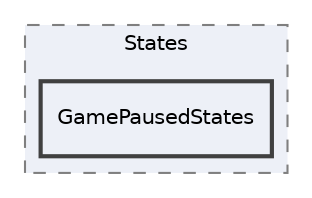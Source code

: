 digraph "Editor/UI/Components/Logger/States/GamePausedStates"
{
 // LATEX_PDF_SIZE
  edge [fontname="Helvetica",fontsize="10",labelfontname="Helvetica",labelfontsize="10"];
  node [fontname="Helvetica",fontsize="10",shape=record];
  compound=true
  subgraph clusterdir_6822669b9eee67c113443e3bb6597c7a {
    graph [ bgcolor="#edf0f7", pencolor="grey50", style="filled,dashed,", label="States", fontname="Helvetica", fontsize="10", URL="dir_6822669b9eee67c113443e3bb6597c7a.html"]
  dir_a400752cb49275649d29c2fb7ddc0f44 [shape=box, label="GamePausedStates", style="filled,bold,", fillcolor="#edf0f7", color="grey25", URL="dir_a400752cb49275649d29c2fb7ddc0f44.html"];
  }
}
